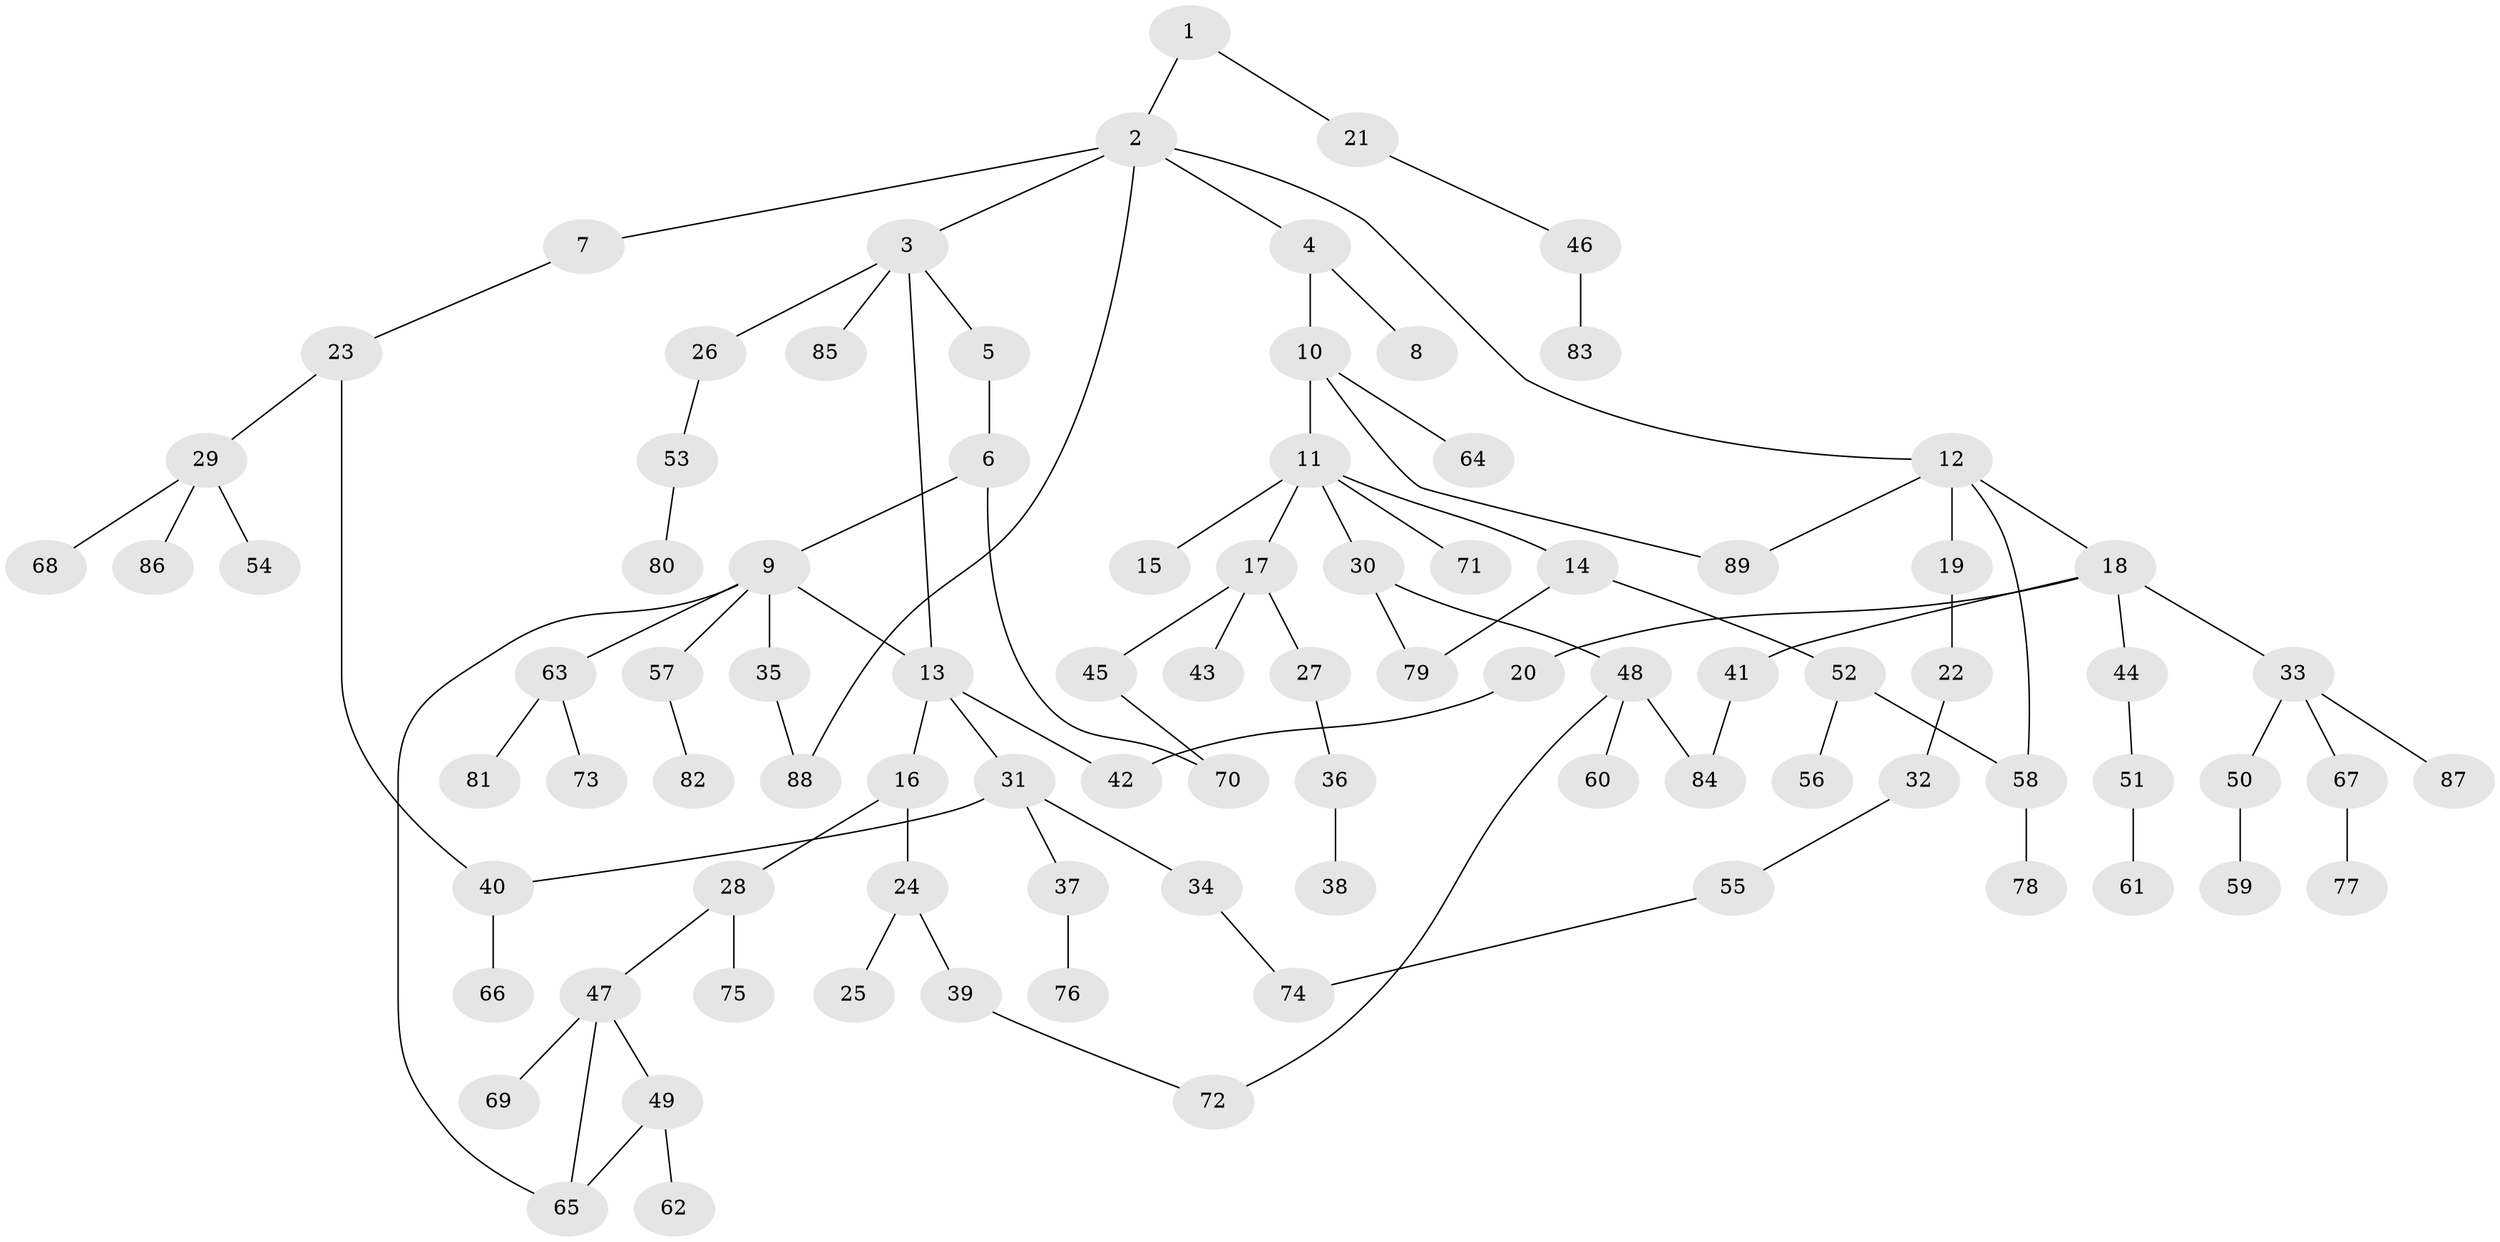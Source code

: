 // coarse degree distribution, {2: 0.35, 9: 0.016666666666666666, 5: 0.05, 7: 0.016666666666666666, 8: 0.016666666666666666, 6: 0.016666666666666666, 3: 0.06666666666666667, 1: 0.38333333333333336, 4: 0.08333333333333333}
// Generated by graph-tools (version 1.1) at 2025/51/02/27/25 19:51:36]
// undirected, 89 vertices, 101 edges
graph export_dot {
graph [start="1"]
  node [color=gray90,style=filled];
  1;
  2;
  3;
  4;
  5;
  6;
  7;
  8;
  9;
  10;
  11;
  12;
  13;
  14;
  15;
  16;
  17;
  18;
  19;
  20;
  21;
  22;
  23;
  24;
  25;
  26;
  27;
  28;
  29;
  30;
  31;
  32;
  33;
  34;
  35;
  36;
  37;
  38;
  39;
  40;
  41;
  42;
  43;
  44;
  45;
  46;
  47;
  48;
  49;
  50;
  51;
  52;
  53;
  54;
  55;
  56;
  57;
  58;
  59;
  60;
  61;
  62;
  63;
  64;
  65;
  66;
  67;
  68;
  69;
  70;
  71;
  72;
  73;
  74;
  75;
  76;
  77;
  78;
  79;
  80;
  81;
  82;
  83;
  84;
  85;
  86;
  87;
  88;
  89;
  1 -- 2;
  1 -- 21;
  2 -- 3;
  2 -- 4;
  2 -- 7;
  2 -- 12;
  2 -- 88;
  3 -- 5;
  3 -- 26;
  3 -- 85;
  3 -- 13;
  4 -- 8;
  4 -- 10;
  5 -- 6;
  6 -- 9;
  6 -- 70;
  7 -- 23;
  9 -- 13;
  9 -- 35;
  9 -- 57;
  9 -- 63;
  9 -- 65;
  10 -- 11;
  10 -- 64;
  10 -- 89;
  11 -- 14;
  11 -- 15;
  11 -- 17;
  11 -- 30;
  11 -- 71;
  12 -- 18;
  12 -- 19;
  12 -- 58;
  12 -- 89;
  13 -- 16;
  13 -- 31;
  13 -- 42;
  14 -- 52;
  14 -- 79;
  16 -- 24;
  16 -- 28;
  17 -- 27;
  17 -- 43;
  17 -- 45;
  18 -- 20;
  18 -- 33;
  18 -- 41;
  18 -- 44;
  19 -- 22;
  20 -- 42;
  21 -- 46;
  22 -- 32;
  23 -- 29;
  23 -- 40;
  24 -- 25;
  24 -- 39;
  26 -- 53;
  27 -- 36;
  28 -- 47;
  28 -- 75;
  29 -- 54;
  29 -- 68;
  29 -- 86;
  30 -- 48;
  30 -- 79;
  31 -- 34;
  31 -- 37;
  31 -- 40;
  32 -- 55;
  33 -- 50;
  33 -- 67;
  33 -- 87;
  34 -- 74;
  35 -- 88;
  36 -- 38;
  37 -- 76;
  39 -- 72;
  40 -- 66;
  41 -- 84;
  44 -- 51;
  45 -- 70;
  46 -- 83;
  47 -- 49;
  47 -- 69;
  47 -- 65;
  48 -- 60;
  48 -- 72;
  48 -- 84;
  49 -- 62;
  49 -- 65;
  50 -- 59;
  51 -- 61;
  52 -- 56;
  52 -- 58;
  53 -- 80;
  55 -- 74;
  57 -- 82;
  58 -- 78;
  63 -- 73;
  63 -- 81;
  67 -- 77;
}
